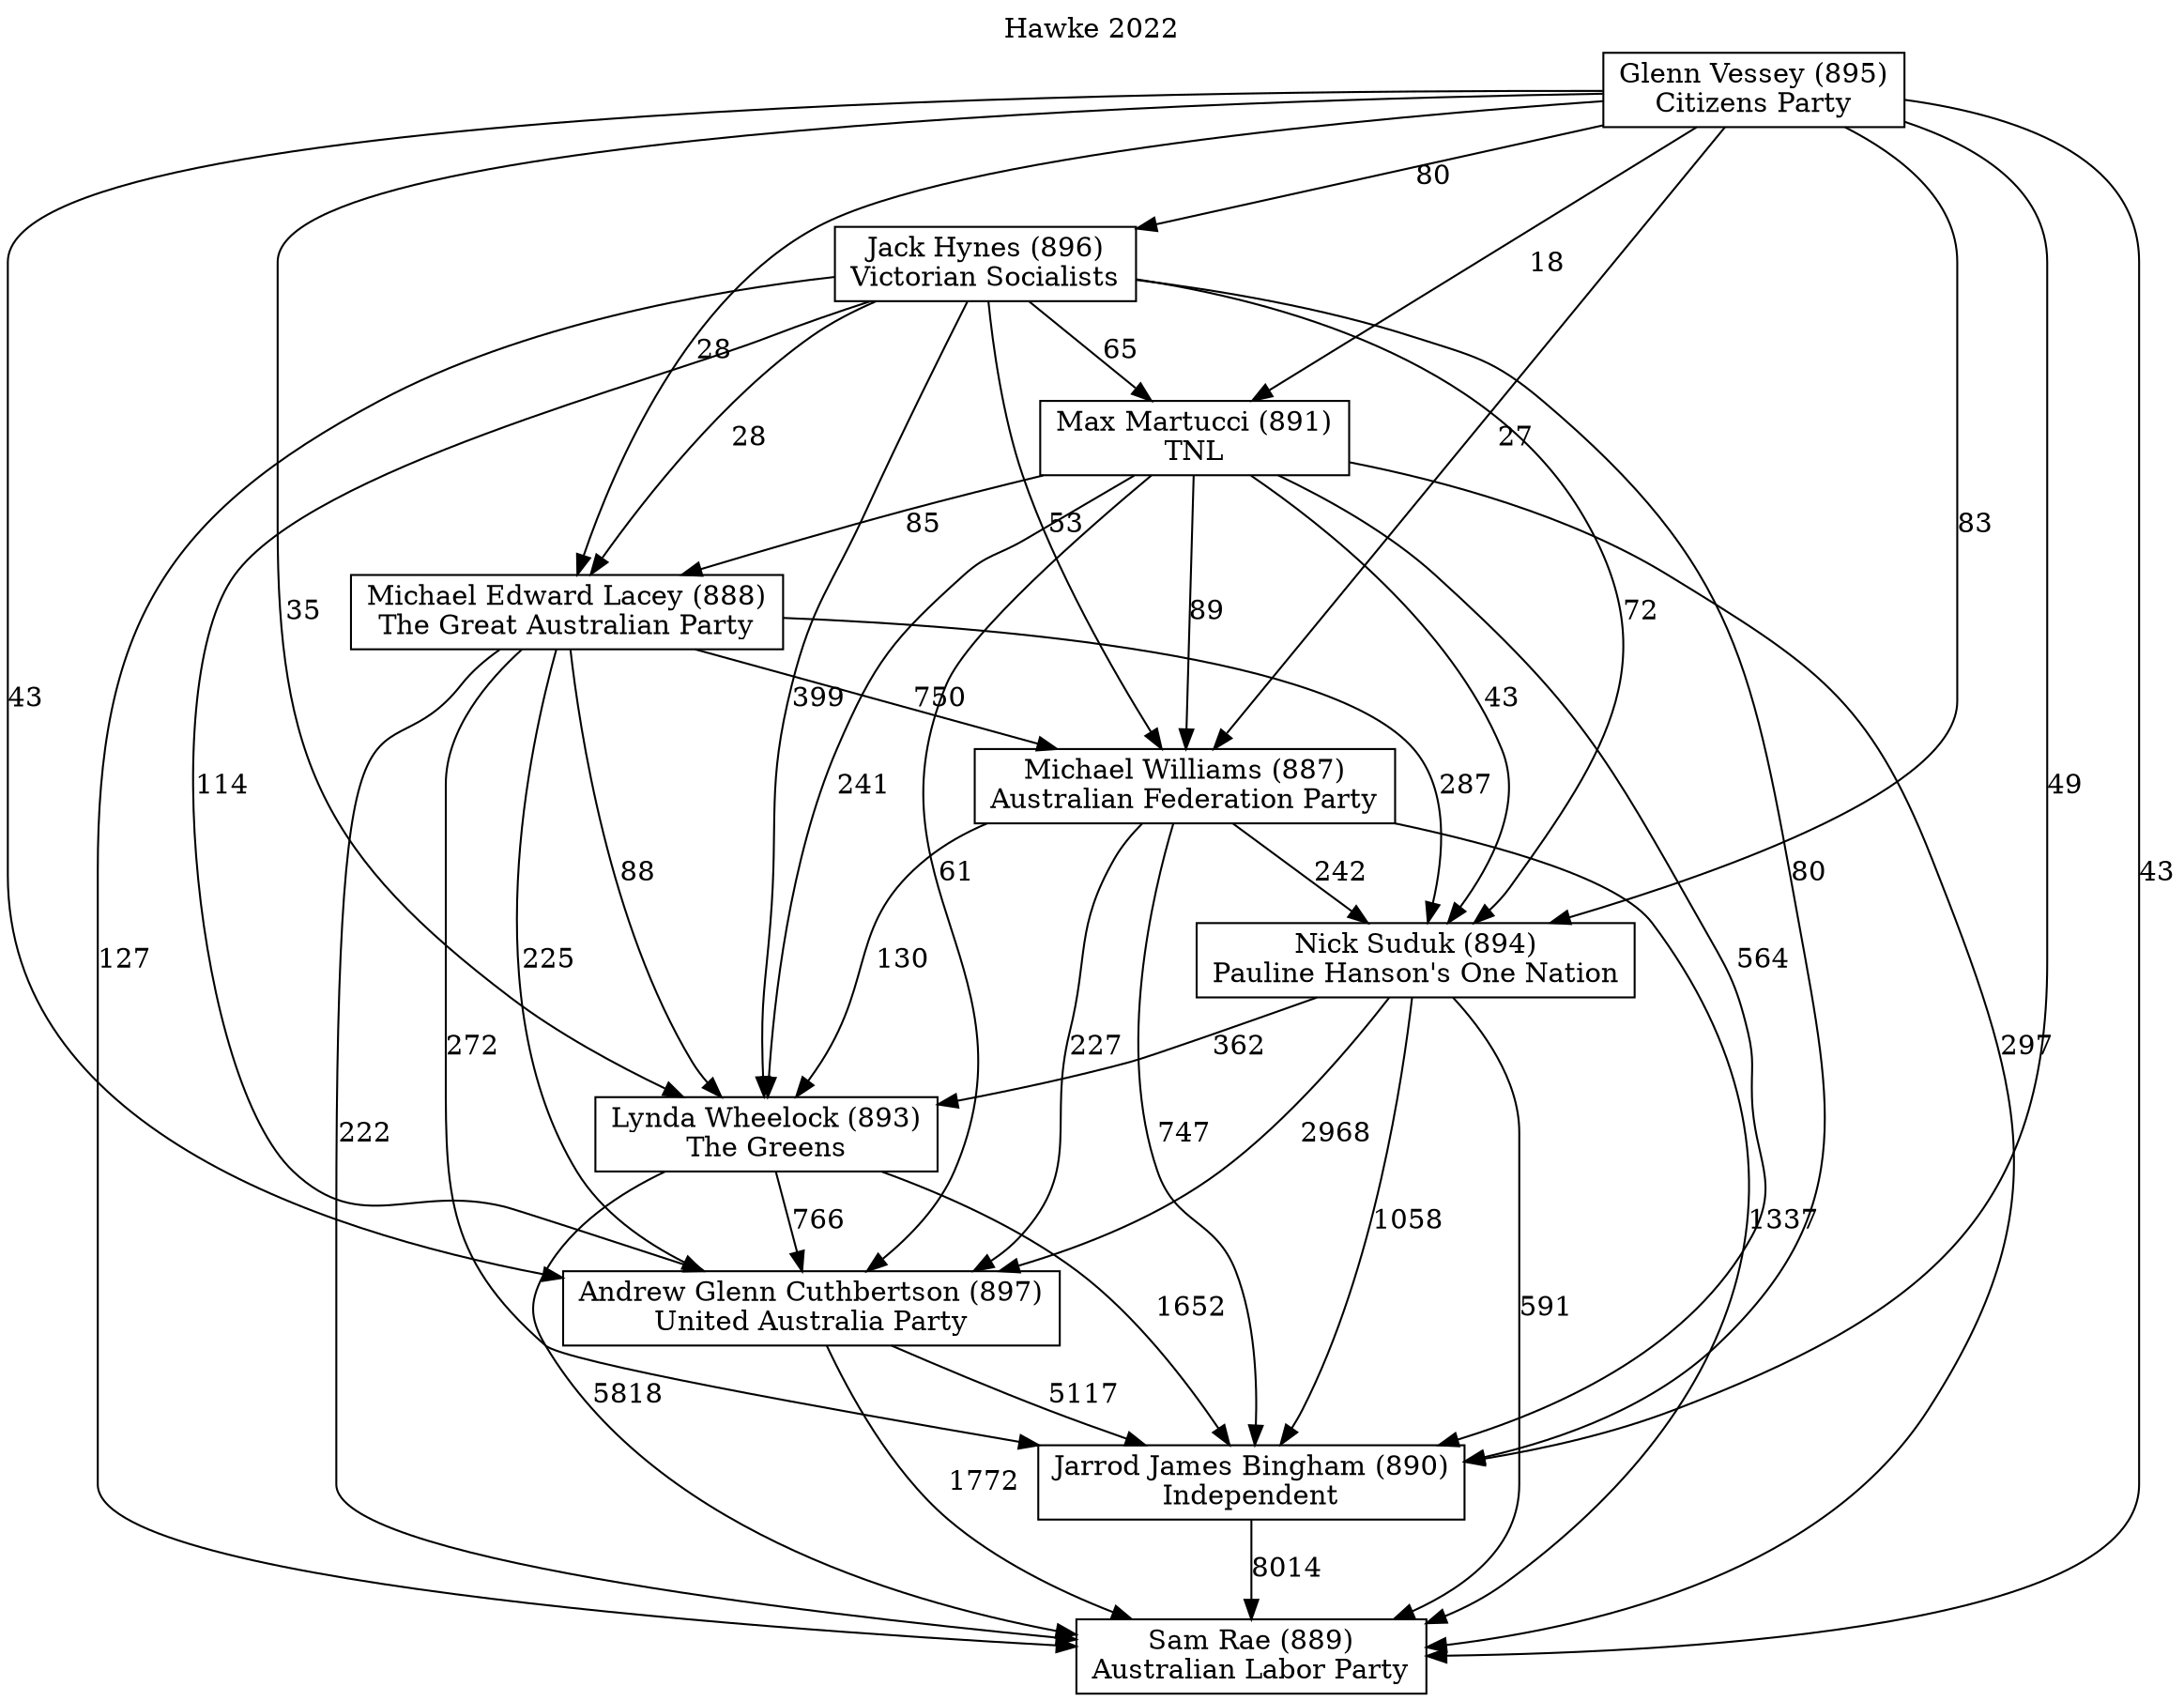 // House preference flow
digraph "Sam Rae (889)_Hawke_2022" {
	graph [label="Hawke 2022" labelloc=t mclimit=10]
	node [shape=box]
	"Sam Rae (889)" [label="Sam Rae (889)
Australian Labor Party"]
	"Jarrod James Bingham (890)" [label="Jarrod James Bingham (890)
Independent"]
	"Andrew Glenn Cuthbertson (897)" [label="Andrew Glenn Cuthbertson (897)
United Australia Party"]
	"Lynda Wheelock (893)" [label="Lynda Wheelock (893)
The Greens"]
	"Nick Suduk (894)" [label="Nick Suduk (894)
Pauline Hanson's One Nation"]
	"Michael Williams (887)" [label="Michael Williams (887)
Australian Federation Party"]
	"Michael Edward Lacey (888)" [label="Michael Edward Lacey (888)
The Great Australian Party"]
	"Max Martucci (891)" [label="Max Martucci (891)
TNL"]
	"Jack Hynes (896)" [label="Jack Hynes (896)
Victorian Socialists"]
	"Glenn Vessey (895)" [label="Glenn Vessey (895)
Citizens Party"]
	"Jarrod James Bingham (890)" -> "Sam Rae (889)" [label=8014]
	"Andrew Glenn Cuthbertson (897)" -> "Jarrod James Bingham (890)" [label=5117]
	"Lynda Wheelock (893)" -> "Andrew Glenn Cuthbertson (897)" [label=766]
	"Nick Suduk (894)" -> "Lynda Wheelock (893)" [label=362]
	"Michael Williams (887)" -> "Nick Suduk (894)" [label=242]
	"Michael Edward Lacey (888)" -> "Michael Williams (887)" [label=750]
	"Max Martucci (891)" -> "Michael Edward Lacey (888)" [label=85]
	"Jack Hynes (896)" -> "Max Martucci (891)" [label=65]
	"Glenn Vessey (895)" -> "Jack Hynes (896)" [label=80]
	"Andrew Glenn Cuthbertson (897)" -> "Sam Rae (889)" [label=1772]
	"Lynda Wheelock (893)" -> "Sam Rae (889)" [label=5818]
	"Nick Suduk (894)" -> "Sam Rae (889)" [label=591]
	"Michael Williams (887)" -> "Sam Rae (889)" [label=1337]
	"Michael Edward Lacey (888)" -> "Sam Rae (889)" [label=222]
	"Max Martucci (891)" -> "Sam Rae (889)" [label=297]
	"Jack Hynes (896)" -> "Sam Rae (889)" [label=127]
	"Glenn Vessey (895)" -> "Sam Rae (889)" [label=43]
	"Glenn Vessey (895)" -> "Max Martucci (891)" [label=18]
	"Jack Hynes (896)" -> "Michael Edward Lacey (888)" [label=28]
	"Glenn Vessey (895)" -> "Michael Edward Lacey (888)" [label=28]
	"Max Martucci (891)" -> "Michael Williams (887)" [label=89]
	"Jack Hynes (896)" -> "Michael Williams (887)" [label=53]
	"Glenn Vessey (895)" -> "Michael Williams (887)" [label=27]
	"Michael Edward Lacey (888)" -> "Nick Suduk (894)" [label=287]
	"Max Martucci (891)" -> "Nick Suduk (894)" [label=43]
	"Jack Hynes (896)" -> "Nick Suduk (894)" [label=72]
	"Glenn Vessey (895)" -> "Nick Suduk (894)" [label=83]
	"Michael Williams (887)" -> "Lynda Wheelock (893)" [label=130]
	"Michael Edward Lacey (888)" -> "Lynda Wheelock (893)" [label=88]
	"Max Martucci (891)" -> "Lynda Wheelock (893)" [label=241]
	"Jack Hynes (896)" -> "Lynda Wheelock (893)" [label=399]
	"Glenn Vessey (895)" -> "Lynda Wheelock (893)" [label=35]
	"Nick Suduk (894)" -> "Andrew Glenn Cuthbertson (897)" [label=2968]
	"Michael Williams (887)" -> "Andrew Glenn Cuthbertson (897)" [label=227]
	"Michael Edward Lacey (888)" -> "Andrew Glenn Cuthbertson (897)" [label=225]
	"Max Martucci (891)" -> "Andrew Glenn Cuthbertson (897)" [label=61]
	"Jack Hynes (896)" -> "Andrew Glenn Cuthbertson (897)" [label=114]
	"Glenn Vessey (895)" -> "Andrew Glenn Cuthbertson (897)" [label=43]
	"Lynda Wheelock (893)" -> "Jarrod James Bingham (890)" [label=1652]
	"Nick Suduk (894)" -> "Jarrod James Bingham (890)" [label=1058]
	"Michael Williams (887)" -> "Jarrod James Bingham (890)" [label=747]
	"Michael Edward Lacey (888)" -> "Jarrod James Bingham (890)" [label=272]
	"Max Martucci (891)" -> "Jarrod James Bingham (890)" [label=564]
	"Jack Hynes (896)" -> "Jarrod James Bingham (890)" [label=80]
	"Glenn Vessey (895)" -> "Jarrod James Bingham (890)" [label=49]
}
